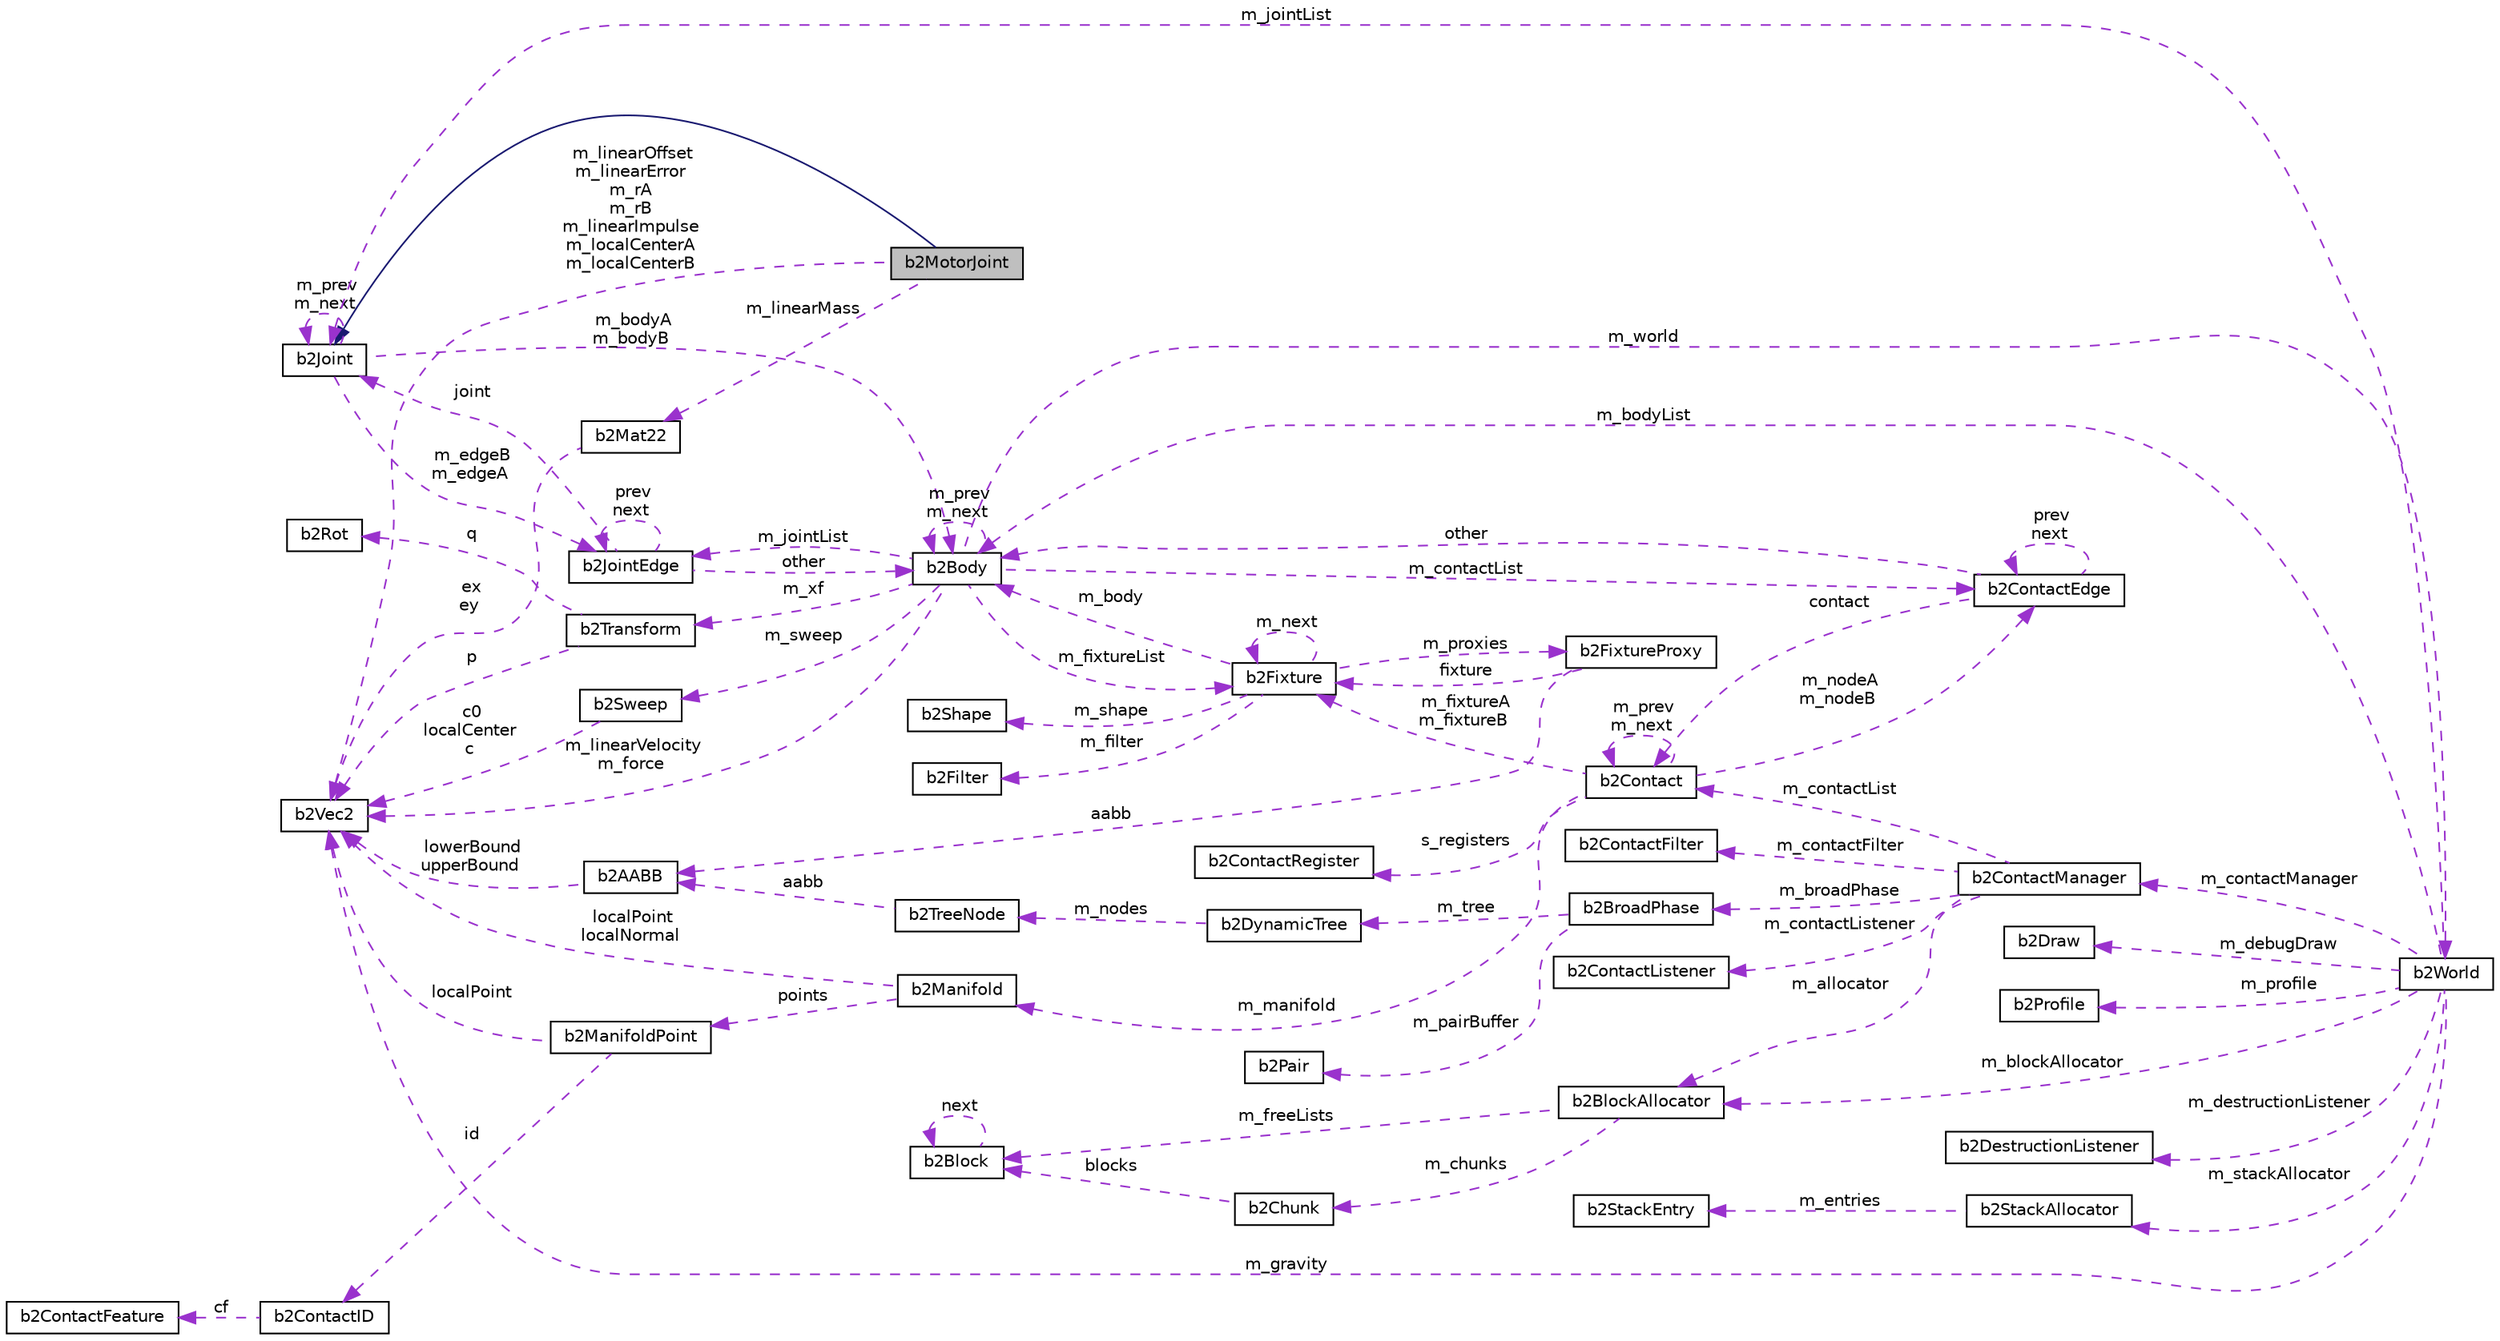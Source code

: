 digraph "b2MotorJoint"
{
  edge [fontname="Helvetica",fontsize="10",labelfontname="Helvetica",labelfontsize="10"];
  node [fontname="Helvetica",fontsize="10",shape=record];
  rankdir="LR";
  Node2 [label="b2MotorJoint",height=0.2,width=0.4,color="black", fillcolor="grey75", style="filled", fontcolor="black"];
  Node3 -> Node2 [dir="back",color="midnightblue",fontsize="10",style="solid",fontname="Helvetica"];
  Node3 [label="b2Joint",height=0.2,width=0.4,color="black", fillcolor="white", style="filled",URL="$classb2Joint.html"];
  Node4 -> Node3 [dir="back",color="darkorchid3",fontsize="10",style="dashed",label=" m_bodyA\nm_bodyB" ,fontname="Helvetica"];
  Node4 [label="b2Body",height=0.2,width=0.4,color="black", fillcolor="white", style="filled",URL="$classb2Body.html",tooltip="A rigid body. These are created via b2World::CreateBody. "];
  Node4 -> Node4 [dir="back",color="darkorchid3",fontsize="10",style="dashed",label=" m_prev\nm_next" ,fontname="Helvetica"];
  Node5 -> Node4 [dir="back",color="darkorchid3",fontsize="10",style="dashed",label=" m_jointList" ,fontname="Helvetica"];
  Node5 [label="b2JointEdge",height=0.2,width=0.4,color="black", fillcolor="white", style="filled",URL="$structb2JointEdge.html"];
  Node4 -> Node5 [dir="back",color="darkorchid3",fontsize="10",style="dashed",label=" other" ,fontname="Helvetica"];
  Node5 -> Node5 [dir="back",color="darkorchid3",fontsize="10",style="dashed",label=" prev\nnext" ,fontname="Helvetica"];
  Node3 -> Node5 [dir="back",color="darkorchid3",fontsize="10",style="dashed",label=" joint" ,fontname="Helvetica"];
  Node6 -> Node4 [dir="back",color="darkorchid3",fontsize="10",style="dashed",label=" m_linearVelocity\nm_force" ,fontname="Helvetica"];
  Node6 [label="b2Vec2",height=0.2,width=0.4,color="black", fillcolor="white", style="filled",URL="$structb2Vec2.html",tooltip="A 2D column vector. "];
  Node7 -> Node4 [dir="back",color="darkorchid3",fontsize="10",style="dashed",label=" m_sweep" ,fontname="Helvetica"];
  Node7 [label="b2Sweep",height=0.2,width=0.4,color="black", fillcolor="white", style="filled",URL="$structb2Sweep.html"];
  Node6 -> Node7 [dir="back",color="darkorchid3",fontsize="10",style="dashed",label=" c0\nlocalCenter\nc" ,fontname="Helvetica"];
  Node8 -> Node4 [dir="back",color="darkorchid3",fontsize="10",style="dashed",label=" m_xf" ,fontname="Helvetica"];
  Node8 [label="b2Transform",height=0.2,width=0.4,color="black", fillcolor="white", style="filled",URL="$structb2Transform.html"];
  Node6 -> Node8 [dir="back",color="darkorchid3",fontsize="10",style="dashed",label=" p" ,fontname="Helvetica"];
  Node9 -> Node8 [dir="back",color="darkorchid3",fontsize="10",style="dashed",label=" q" ,fontname="Helvetica"];
  Node9 [label="b2Rot",height=0.2,width=0.4,color="black", fillcolor="white", style="filled",URL="$structb2Rot.html",tooltip="Rotation. "];
  Node10 -> Node4 [dir="back",color="darkorchid3",fontsize="10",style="dashed",label=" m_contactList" ,fontname="Helvetica"];
  Node10 [label="b2ContactEdge",height=0.2,width=0.4,color="black", fillcolor="white", style="filled",URL="$structb2ContactEdge.html"];
  Node4 -> Node10 [dir="back",color="darkorchid3",fontsize="10",style="dashed",label=" other" ,fontname="Helvetica"];
  Node11 -> Node10 [dir="back",color="darkorchid3",fontsize="10",style="dashed",label=" contact" ,fontname="Helvetica"];
  Node11 [label="b2Contact",height=0.2,width=0.4,color="black", fillcolor="white", style="filled",URL="$classb2Contact.html"];
  Node12 -> Node11 [dir="back",color="darkorchid3",fontsize="10",style="dashed",label=" s_registers" ,fontname="Helvetica"];
  Node12 [label="b2ContactRegister",height=0.2,width=0.4,color="black", fillcolor="white", style="filled",URL="$structb2ContactRegister.html"];
  Node11 -> Node11 [dir="back",color="darkorchid3",fontsize="10",style="dashed",label=" m_prev\nm_next" ,fontname="Helvetica"];
  Node13 -> Node11 [dir="back",color="darkorchid3",fontsize="10",style="dashed",label=" m_manifold" ,fontname="Helvetica"];
  Node13 [label="b2Manifold",height=0.2,width=0.4,color="black", fillcolor="white", style="filled",URL="$structb2Manifold.html"];
  Node6 -> Node13 [dir="back",color="darkorchid3",fontsize="10",style="dashed",label=" localPoint\nlocalNormal" ,fontname="Helvetica"];
  Node14 -> Node13 [dir="back",color="darkorchid3",fontsize="10",style="dashed",label=" points" ,fontname="Helvetica"];
  Node14 [label="b2ManifoldPoint",height=0.2,width=0.4,color="black", fillcolor="white", style="filled",URL="$structb2ManifoldPoint.html"];
  Node6 -> Node14 [dir="back",color="darkorchid3",fontsize="10",style="dashed",label=" localPoint" ,fontname="Helvetica"];
  Node15 -> Node14 [dir="back",color="darkorchid3",fontsize="10",style="dashed",label=" id" ,fontname="Helvetica"];
  Node15 [label="b2ContactID",height=0.2,width=0.4,color="black", fillcolor="white", style="filled",URL="$unionb2ContactID.html",tooltip="Contact ids to facilitate warm starting. "];
  Node16 -> Node15 [dir="back",color="darkorchid3",fontsize="10",style="dashed",label=" cf" ,fontname="Helvetica"];
  Node16 [label="b2ContactFeature",height=0.2,width=0.4,color="black", fillcolor="white", style="filled",URL="$structb2ContactFeature.html"];
  Node17 -> Node11 [dir="back",color="darkorchid3",fontsize="10",style="dashed",label=" m_fixtureA\nm_fixtureB" ,fontname="Helvetica"];
  Node17 [label="b2Fixture",height=0.2,width=0.4,color="black", fillcolor="white", style="filled",URL="$classb2Fixture.html"];
  Node4 -> Node17 [dir="back",color="darkorchid3",fontsize="10",style="dashed",label=" m_body" ,fontname="Helvetica"];
  Node18 -> Node17 [dir="back",color="darkorchid3",fontsize="10",style="dashed",label=" m_proxies" ,fontname="Helvetica"];
  Node18 [label="b2FixtureProxy",height=0.2,width=0.4,color="black", fillcolor="white", style="filled",URL="$structb2FixtureProxy.html",tooltip="This proxy is used internally to connect fixtures to the broad-phase. "];
  Node19 -> Node18 [dir="back",color="darkorchid3",fontsize="10",style="dashed",label=" aabb" ,fontname="Helvetica"];
  Node19 [label="b2AABB",height=0.2,width=0.4,color="black", fillcolor="white", style="filled",URL="$structb2AABB.html",tooltip="An axis aligned bounding box. "];
  Node6 -> Node19 [dir="back",color="darkorchid3",fontsize="10",style="dashed",label=" lowerBound\nupperBound" ,fontname="Helvetica"];
  Node17 -> Node18 [dir="back",color="darkorchid3",fontsize="10",style="dashed",label=" fixture" ,fontname="Helvetica"];
  Node20 -> Node17 [dir="back",color="darkorchid3",fontsize="10",style="dashed",label=" m_shape" ,fontname="Helvetica"];
  Node20 [label="b2Shape",height=0.2,width=0.4,color="black", fillcolor="white", style="filled",URL="$classb2Shape.html"];
  Node21 -> Node17 [dir="back",color="darkorchid3",fontsize="10",style="dashed",label=" m_filter" ,fontname="Helvetica"];
  Node21 [label="b2Filter",height=0.2,width=0.4,color="black", fillcolor="white", style="filled",URL="$structb2Filter.html",tooltip="This holds contact filtering data. "];
  Node17 -> Node17 [dir="back",color="darkorchid3",fontsize="10",style="dashed",label=" m_next" ,fontname="Helvetica"];
  Node10 -> Node11 [dir="back",color="darkorchid3",fontsize="10",style="dashed",label=" m_nodeA\nm_nodeB" ,fontname="Helvetica"];
  Node10 -> Node10 [dir="back",color="darkorchid3",fontsize="10",style="dashed",label=" prev\nnext" ,fontname="Helvetica"];
  Node17 -> Node4 [dir="back",color="darkorchid3",fontsize="10",style="dashed",label=" m_fixtureList" ,fontname="Helvetica"];
  Node22 -> Node4 [dir="back",color="darkorchid3",fontsize="10",style="dashed",label=" m_world" ,fontname="Helvetica"];
  Node22 [label="b2World",height=0.2,width=0.4,color="black", fillcolor="white", style="filled",URL="$classb2World.html"];
  Node4 -> Node22 [dir="back",color="darkorchid3",fontsize="10",style="dashed",label=" m_bodyList" ,fontname="Helvetica"];
  Node23 -> Node22 [dir="back",color="darkorchid3",fontsize="10",style="dashed",label=" m_debugDraw" ,fontname="Helvetica"];
  Node23 [label="b2Draw",height=0.2,width=0.4,color="black", fillcolor="white", style="filled",URL="$classb2Draw.html"];
  Node6 -> Node22 [dir="back",color="darkorchid3",fontsize="10",style="dashed",label=" m_gravity" ,fontname="Helvetica"];
  Node24 -> Node22 [dir="back",color="darkorchid3",fontsize="10",style="dashed",label=" m_profile" ,fontname="Helvetica"];
  Node24 [label="b2Profile",height=0.2,width=0.4,color="black", fillcolor="white", style="filled",URL="$structb2Profile.html",tooltip="Profiling data. Times are in milliseconds. "];
  Node25 -> Node22 [dir="back",color="darkorchid3",fontsize="10",style="dashed",label=" m_blockAllocator" ,fontname="Helvetica"];
  Node25 [label="b2BlockAllocator",height=0.2,width=0.4,color="black", fillcolor="white", style="filled",URL="$classb2BlockAllocator.html"];
  Node26 -> Node25 [dir="back",color="darkorchid3",fontsize="10",style="dashed",label=" m_freeLists" ,fontname="Helvetica"];
  Node26 [label="b2Block",height=0.2,width=0.4,color="black", fillcolor="white", style="filled",URL="$structb2Block.html"];
  Node26 -> Node26 [dir="back",color="darkorchid3",fontsize="10",style="dashed",label=" next" ,fontname="Helvetica"];
  Node27 -> Node25 [dir="back",color="darkorchid3",fontsize="10",style="dashed",label=" m_chunks" ,fontname="Helvetica"];
  Node27 [label="b2Chunk",height=0.2,width=0.4,color="black", fillcolor="white", style="filled",URL="$structb2Chunk.html"];
  Node26 -> Node27 [dir="back",color="darkorchid3",fontsize="10",style="dashed",label=" blocks" ,fontname="Helvetica"];
  Node28 -> Node22 [dir="back",color="darkorchid3",fontsize="10",style="dashed",label=" m_destructionListener" ,fontname="Helvetica"];
  Node28 [label="b2DestructionListener",height=0.2,width=0.4,color="black", fillcolor="white", style="filled",URL="$classb2DestructionListener.html"];
  Node29 -> Node22 [dir="back",color="darkorchid3",fontsize="10",style="dashed",label=" m_contactManager" ,fontname="Helvetica"];
  Node29 [label="b2ContactManager",height=0.2,width=0.4,color="black", fillcolor="white", style="filled",URL="$classb2ContactManager.html"];
  Node25 -> Node29 [dir="back",color="darkorchid3",fontsize="10",style="dashed",label=" m_allocator" ,fontname="Helvetica"];
  Node11 -> Node29 [dir="back",color="darkorchid3",fontsize="10",style="dashed",label=" m_contactList" ,fontname="Helvetica"];
  Node30 -> Node29 [dir="back",color="darkorchid3",fontsize="10",style="dashed",label=" m_broadPhase" ,fontname="Helvetica"];
  Node30 [label="b2BroadPhase",height=0.2,width=0.4,color="black", fillcolor="white", style="filled",URL="$classb2BroadPhase.html"];
  Node31 -> Node30 [dir="back",color="darkorchid3",fontsize="10",style="dashed",label=" m_pairBuffer" ,fontname="Helvetica"];
  Node31 [label="b2Pair",height=0.2,width=0.4,color="black", fillcolor="white", style="filled",URL="$structb2Pair.html"];
  Node32 -> Node30 [dir="back",color="darkorchid3",fontsize="10",style="dashed",label=" m_tree" ,fontname="Helvetica"];
  Node32 [label="b2DynamicTree",height=0.2,width=0.4,color="black", fillcolor="white", style="filled",URL="$classb2DynamicTree.html"];
  Node33 -> Node32 [dir="back",color="darkorchid3",fontsize="10",style="dashed",label=" m_nodes" ,fontname="Helvetica"];
  Node33 [label="b2TreeNode",height=0.2,width=0.4,color="black", fillcolor="white", style="filled",URL="$structb2TreeNode.html",tooltip="A node in the dynamic tree. The client does not interact with this directly. "];
  Node19 -> Node33 [dir="back",color="darkorchid3",fontsize="10",style="dashed",label=" aabb" ,fontname="Helvetica"];
  Node34 -> Node29 [dir="back",color="darkorchid3",fontsize="10",style="dashed",label=" m_contactFilter" ,fontname="Helvetica"];
  Node34 [label="b2ContactFilter",height=0.2,width=0.4,color="black", fillcolor="white", style="filled",URL="$classb2ContactFilter.html"];
  Node35 -> Node29 [dir="back",color="darkorchid3",fontsize="10",style="dashed",label=" m_contactListener" ,fontname="Helvetica"];
  Node35 [label="b2ContactListener",height=0.2,width=0.4,color="black", fillcolor="white", style="filled",URL="$classb2ContactListener.html"];
  Node36 -> Node22 [dir="back",color="darkorchid3",fontsize="10",style="dashed",label=" m_stackAllocator" ,fontname="Helvetica"];
  Node36 [label="b2StackAllocator",height=0.2,width=0.4,color="black", fillcolor="white", style="filled",URL="$classb2StackAllocator.html"];
  Node37 -> Node36 [dir="back",color="darkorchid3",fontsize="10",style="dashed",label=" m_entries" ,fontname="Helvetica"];
  Node37 [label="b2StackEntry",height=0.2,width=0.4,color="black", fillcolor="white", style="filled",URL="$structb2StackEntry.html"];
  Node3 -> Node22 [dir="back",color="darkorchid3",fontsize="10",style="dashed",label=" m_jointList" ,fontname="Helvetica"];
  Node5 -> Node3 [dir="back",color="darkorchid3",fontsize="10",style="dashed",label=" m_edgeB\nm_edgeA" ,fontname="Helvetica"];
  Node3 -> Node3 [dir="back",color="darkorchid3",fontsize="10",style="dashed",label=" m_prev\nm_next" ,fontname="Helvetica"];
  Node6 -> Node2 [dir="back",color="darkorchid3",fontsize="10",style="dashed",label=" m_linearOffset\nm_linearError\nm_rA\nm_rB\nm_linearImpulse\nm_localCenterA\nm_localCenterB" ,fontname="Helvetica"];
  Node38 -> Node2 [dir="back",color="darkorchid3",fontsize="10",style="dashed",label=" m_linearMass" ,fontname="Helvetica"];
  Node38 [label="b2Mat22",height=0.2,width=0.4,color="black", fillcolor="white", style="filled",URL="$structb2Mat22.html",tooltip="A 2-by-2 matrix. Stored in column-major order. "];
  Node6 -> Node38 [dir="back",color="darkorchid3",fontsize="10",style="dashed",label=" ex\ney" ,fontname="Helvetica"];
}
